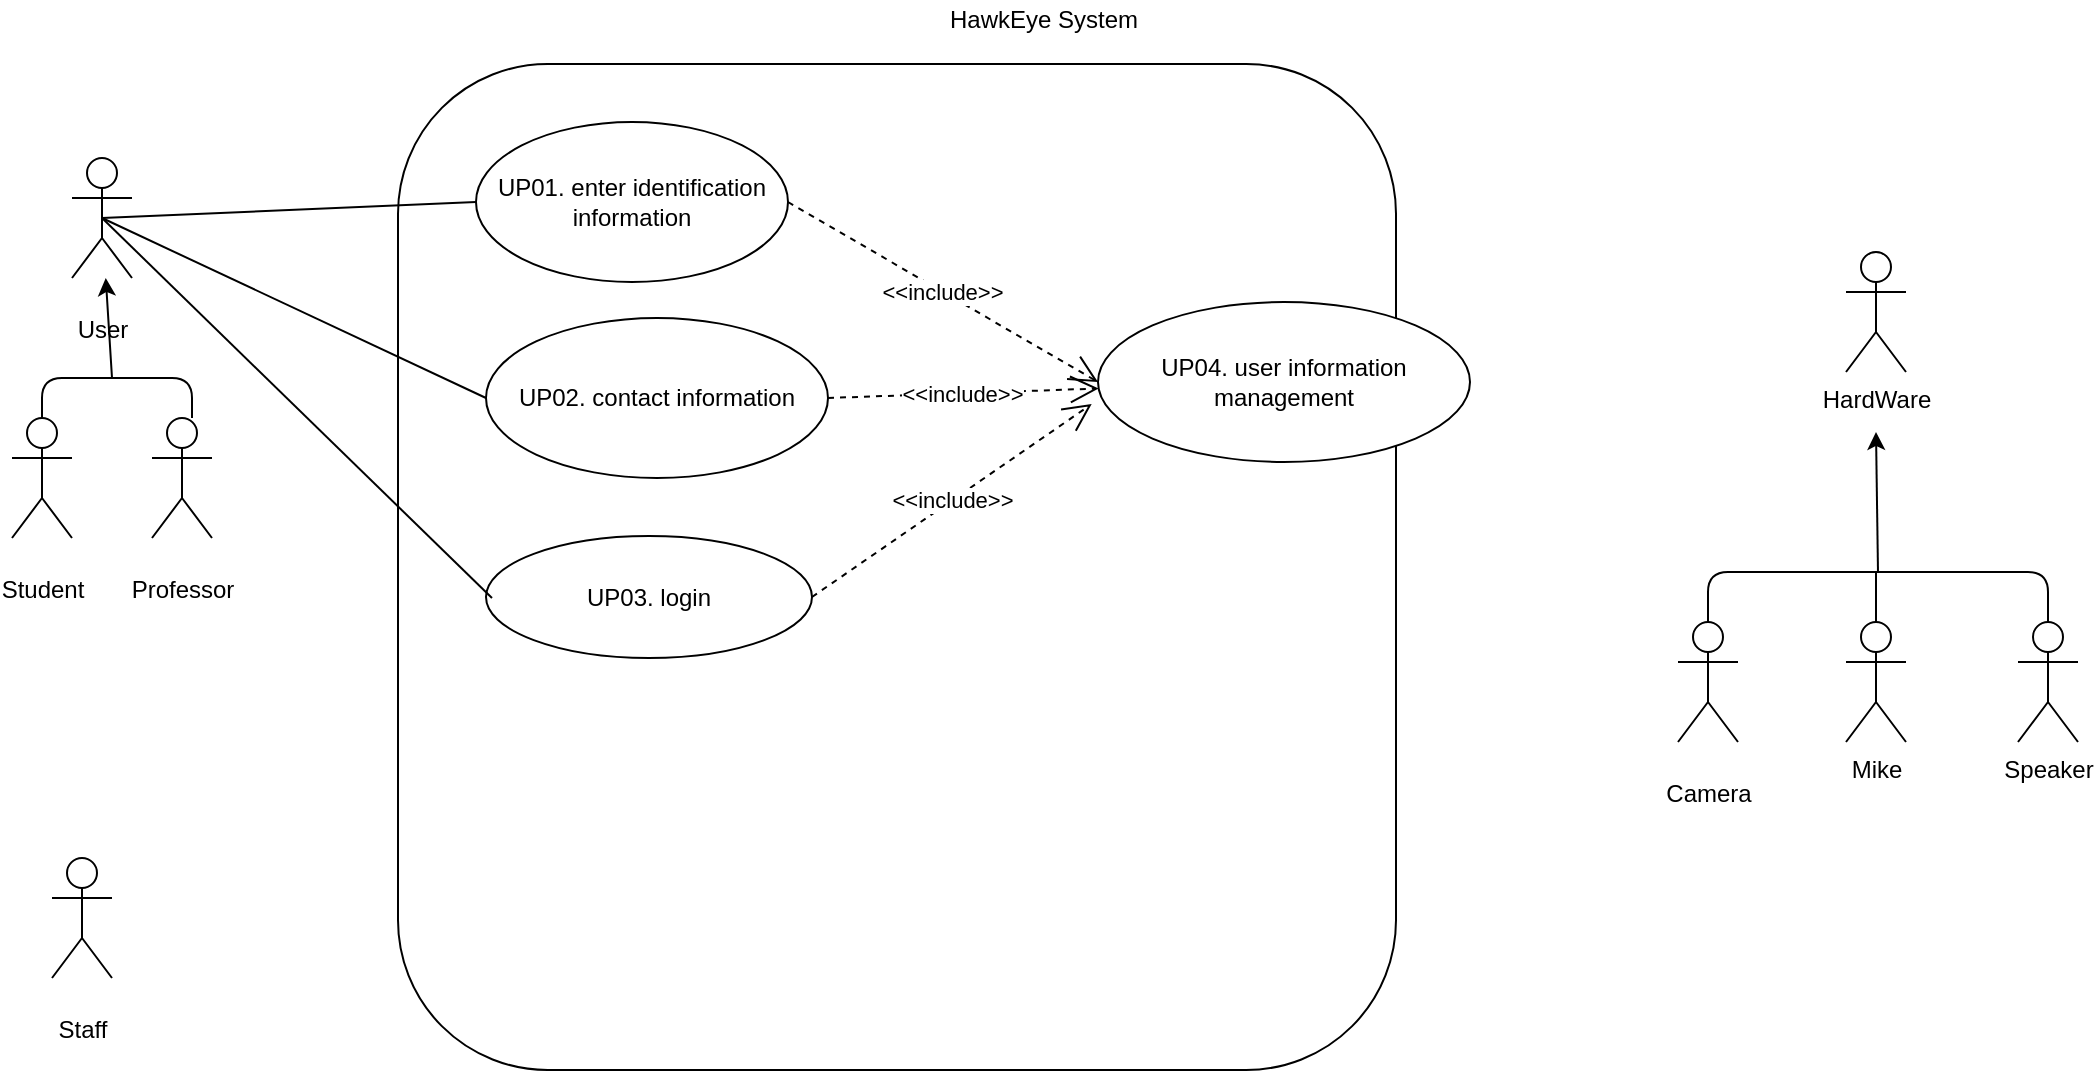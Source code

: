 <mxfile type="github" version="13.7.3">
  <diagram id="2uesMoYBQppb85EzikAu" name="Page-1">
    <mxGraphModel grid="0" dx="1422" dy="787" gridSize="10" guides="1" tooltips="1" connect="1" arrows="1" fold="1" page="0" pageScale="1" pageWidth="827" pageHeight="1169" math="0" shadow="0" background="none">
      <root>
        <mxCell id="0" />
        <mxCell id="1" parent="0" />
        <mxCell value="&lt;p&gt;Staff&lt;/p&gt;" id="01HrcIv9IHzVNZrcpmlx-1" parent="1" style="shape=umlActor;verticalLabelPosition=bottom;verticalAlign=top;html=1;outlineConnect=0;" vertex="1">
          <mxGeometry as="geometry" height="60" width="30" x="70" y="520" />
        </mxCell>
        <mxCell value="" id="01HrcIv9IHzVNZrcpmlx-2" parent="1" style="rounded=1;whiteSpace=wrap;html=1;" vertex="1">
          <mxGeometry as="geometry" height="503" width="499" x="243" y="123" />
        </mxCell>
        <mxCell value="" id="01HrcIv9IHzVNZrcpmlx-38" parent="1" style="group" vertex="1" connectable="0">
          <mxGeometry as="geometry" height="245" width="200" x="883" y="217" />
        </mxCell>
        <mxCell value="Speaker" id="01HrcIv9IHzVNZrcpmlx-7" parent="01HrcIv9IHzVNZrcpmlx-38" style="shape=umlActor;verticalLabelPosition=bottom;verticalAlign=top;html=1;outlineConnect=0;" vertex="1">
          <mxGeometry as="geometry" height="60" width="30" x="170" y="185" />
        </mxCell>
        <mxCell value="Mike" id="01HrcIv9IHzVNZrcpmlx-8" parent="01HrcIv9IHzVNZrcpmlx-38" style="shape=umlActor;verticalLabelPosition=bottom;verticalAlign=top;html=1;outlineConnect=0;" vertex="1">
          <mxGeometry as="geometry" height="60" width="30" x="84" y="185" />
        </mxCell>
        <mxCell value="&lt;p&gt;Camera&lt;/p&gt;" id="01HrcIv9IHzVNZrcpmlx-9" parent="01HrcIv9IHzVNZrcpmlx-38" style="shape=umlActor;verticalLabelPosition=bottom;verticalAlign=top;html=1;outlineConnect=0;" vertex="1">
          <mxGeometry as="geometry" height="60" width="30" y="185" />
        </mxCell>
        <mxCell value="HardWare" id="01HrcIv9IHzVNZrcpmlx-13" parent="01HrcIv9IHzVNZrcpmlx-38" style="shape=umlActor;verticalLabelPosition=bottom;verticalAlign=top;html=1;outlineConnect=0;" vertex="1">
          <mxGeometry as="geometry" height="60" width="30" x="84" />
        </mxCell>
        <mxCell value="" id="01HrcIv9IHzVNZrcpmlx-31" parent="01HrcIv9IHzVNZrcpmlx-38" style="endArrow=none;html=1;exitX=0.5;exitY=0;exitDx=0;exitDy=0;exitPerimeter=0;" source="01HrcIv9IHzVNZrcpmlx-8" edge="1">
          <mxGeometry as="geometry" height="50" width="50" relative="1">
            <mxPoint as="sourcePoint" x="60" y="-40" />
            <mxPoint as="targetPoint" x="99" y="160" />
          </mxGeometry>
        </mxCell>
        <mxCell value="" id="01HrcIv9IHzVNZrcpmlx-33" parent="01HrcIv9IHzVNZrcpmlx-38" style="endArrow=none;html=1;exitX=0.5;exitY=0;exitDx=0;exitDy=0;exitPerimeter=0;entryX=0.5;entryY=0;entryDx=0;entryDy=0;entryPerimeter=0;" target="01HrcIv9IHzVNZrcpmlx-7" source="01HrcIv9IHzVNZrcpmlx-9" edge="1">
          <mxGeometry as="geometry" height="50" width="50" relative="1">
            <mxPoint as="sourcePoint" x="60" y="-40" />
            <mxPoint as="targetPoint" x="110" y="-90" />
            <Array as="points">
              <mxPoint x="15" y="160" />
              <mxPoint x="185" y="160" />
            </Array>
          </mxGeometry>
        </mxCell>
        <mxCell value="" id="01HrcIv9IHzVNZrcpmlx-37" parent="01HrcIv9IHzVNZrcpmlx-38" style="endArrow=classic;html=1;" edge="1">
          <mxGeometry as="geometry" height="50" width="50" relative="1">
            <mxPoint as="sourcePoint" x="100" y="160" />
            <mxPoint as="targetPoint" x="99" y="90" />
          </mxGeometry>
        </mxCell>
        <mxCell value="" id="01HrcIv9IHzVNZrcpmlx-50" parent="1" style="group" vertex="1" connectable="0">
          <mxGeometry as="geometry" height="190" width="100" x="50" y="170" />
        </mxCell>
        <mxCell value="&lt;p&gt;Student&lt;/p&gt;" id="01HrcIv9IHzVNZrcpmlx-3" parent="01HrcIv9IHzVNZrcpmlx-50" style="shape=umlActor;verticalLabelPosition=bottom;verticalAlign=top;html=1;outlineConnect=0;" vertex="1">
          <mxGeometry as="geometry" height="60" width="30" y="130" />
        </mxCell>
        <mxCell value="&lt;p&gt;Professor&lt;/p&gt;&lt;p&gt;&lt;br&gt;&lt;/p&gt;" id="01HrcIv9IHzVNZrcpmlx-4" parent="01HrcIv9IHzVNZrcpmlx-50" style="shape=umlActor;verticalLabelPosition=bottom;verticalAlign=top;html=1;outlineConnect=0;" vertex="1">
          <mxGeometry as="geometry" height="60" width="30" x="70" y="130" />
        </mxCell>
        <mxCell value="&lt;p&gt;User&lt;br&gt;&lt;/p&gt;" id="01HrcIv9IHzVNZrcpmlx-43" parent="01HrcIv9IHzVNZrcpmlx-50" style="shape=umlActor;verticalLabelPosition=bottom;verticalAlign=top;html=1;outlineConnect=0;" vertex="1">
          <mxGeometry as="geometry" height="60" width="30" x="30" />
        </mxCell>
        <mxCell value="" id="01HrcIv9IHzVNZrcpmlx-44" parent="01HrcIv9IHzVNZrcpmlx-50" style="endArrow=none;html=1;exitX=0.5;exitY=0;exitDx=0;exitDy=0;exitPerimeter=0;" source="01HrcIv9IHzVNZrcpmlx-3" edge="1">
          <mxGeometry as="geometry" height="50" width="50" relative="1">
            <mxPoint as="sourcePoint" x="340" y="190" />
            <mxPoint as="targetPoint" x="90" y="130" />
            <Array as="points">
              <mxPoint x="15" y="110" />
              <mxPoint x="90" y="110" />
            </Array>
          </mxGeometry>
        </mxCell>
        <mxCell value="" id="01HrcIv9IHzVNZrcpmlx-45" parent="01HrcIv9IHzVNZrcpmlx-50" style="endArrow=classic;html=1;" target="01HrcIv9IHzVNZrcpmlx-43" edge="1">
          <mxGeometry as="geometry" height="50" width="50" relative="1">
            <mxPoint as="sourcePoint" x="50" y="110" />
            <mxPoint as="targetPoint" x="60" y="70" />
          </mxGeometry>
        </mxCell>
        <mxCell value="HawkEye System" id="01HrcIv9IHzVNZrcpmlx-51" parent="1" style="text;html=1;strokeColor=none;fillColor=none;align=center;verticalAlign=middle;whiteSpace=wrap;rounded=0;" vertex="1">
          <mxGeometry as="geometry" height="20" width="146" x="493" y="91" />
        </mxCell>
        <mxCell value="UP01. enter identification information" id="01HrcIv9IHzVNZrcpmlx-52" parent="1" style="ellipse;whiteSpace=wrap;html=1;" vertex="1">
          <mxGeometry as="geometry" height="80" width="156" x="282" y="152" />
        </mxCell>
        <mxCell value="" id="01HrcIv9IHzVNZrcpmlx-53" parent="1" style="endArrow=none;html=1;entryX=0;entryY=0.5;entryDx=0;entryDy=0;exitX=0.5;exitY=0.5;exitDx=0;exitDy=0;exitPerimeter=0;" target="01HrcIv9IHzVNZrcpmlx-52" source="01HrcIv9IHzVNZrcpmlx-43" edge="1">
          <mxGeometry as="geometry" height="50" width="50" relative="1">
            <mxPoint as="sourcePoint" x="101" y="200" />
            <mxPoint as="targetPoint" x="481" y="363" />
          </mxGeometry>
        </mxCell>
        <mxCell value="UP02. contact information" id="01HrcIv9IHzVNZrcpmlx-54" parent="1" style="ellipse;whiteSpace=wrap;html=1;" vertex="1">
          <mxGeometry as="geometry" height="80" width="171" x="287" y="250" />
        </mxCell>
        <mxCell value="UP03. login" id="01HrcIv9IHzVNZrcpmlx-55" parent="1" style="ellipse;whiteSpace=wrap;html=1;" vertex="1">
          <mxGeometry as="geometry" height="61" width="163" x="287" y="359" />
        </mxCell>
        <mxCell value="UP04. user information management" id="01HrcIv9IHzVNZrcpmlx-56" parent="1" style="ellipse;whiteSpace=wrap;html=1;" vertex="1">
          <mxGeometry as="geometry" height="80" width="186" x="593" y="242" />
        </mxCell>
        <mxCell value="&amp;lt;&amp;lt;include&amp;gt;&amp;gt;" id="01HrcIv9IHzVNZrcpmlx-58" parent="1" style="endArrow=open;endSize=12;dashed=1;html=1;entryX=0;entryY=0.5;entryDx=0;entryDy=0;exitX=1;exitY=0.5;exitDx=0;exitDy=0;" target="01HrcIv9IHzVNZrcpmlx-56" source="01HrcIv9IHzVNZrcpmlx-52" edge="1">
          <mxGeometry as="geometry" width="160" relative="1">
            <mxPoint as="sourcePoint" x="443" y="215" />
            <mxPoint as="targetPoint" x="490" y="328" />
          </mxGeometry>
        </mxCell>
        <mxCell value="&amp;lt;&amp;lt;include&amp;gt;&amp;gt;" id="01HrcIv9IHzVNZrcpmlx-59" parent="1" style="endArrow=open;endSize=12;dashed=1;html=1;entryX=-0.017;entryY=0.638;entryDx=0;entryDy=0;exitX=1;exitY=0.5;exitDx=0;exitDy=0;entryPerimeter=0;" target="01HrcIv9IHzVNZrcpmlx-56" source="01HrcIv9IHzVNZrcpmlx-55" edge="1">
          <mxGeometry as="geometry" width="160" relative="1">
            <mxPoint as="sourcePoint" x="453" y="280" />
            <mxPoint as="targetPoint" x="500" y="393" />
          </mxGeometry>
        </mxCell>
        <mxCell value="&amp;lt;&amp;lt;include&amp;gt;&amp;gt;" id="01HrcIv9IHzVNZrcpmlx-60" parent="1" style="endArrow=open;endSize=12;dashed=1;html=1;exitX=1;exitY=0.5;exitDx=0;exitDy=0;" target="01HrcIv9IHzVNZrcpmlx-56" source="01HrcIv9IHzVNZrcpmlx-54" edge="1">
          <mxGeometry as="geometry" width="160" relative="1">
            <mxPoint as="sourcePoint" x="463" y="235" />
            <mxPoint as="targetPoint" x="536" y="307" />
          </mxGeometry>
        </mxCell>
        <mxCell value="" id="01HrcIv9IHzVNZrcpmlx-61" parent="1" style="endArrow=none;html=1;entryX=0;entryY=0.5;entryDx=0;entryDy=0;exitX=0.5;exitY=0.5;exitDx=0;exitDy=0;exitPerimeter=0;" target="01HrcIv9IHzVNZrcpmlx-54" source="01HrcIv9IHzVNZrcpmlx-43" edge="1">
          <mxGeometry as="geometry" height="50" width="50" relative="1">
            <mxPoint as="sourcePoint" x="142" y="221" />
            <mxPoint as="targetPoint" x="292" y="202" />
          </mxGeometry>
        </mxCell>
        <mxCell value="" id="01HrcIv9IHzVNZrcpmlx-62" parent="1" style="endArrow=none;html=1;" edge="1">
          <mxGeometry as="geometry" height="50" width="50" relative="1">
            <mxPoint as="sourcePoint" x="95" y="200" />
            <mxPoint as="targetPoint" x="290" y="390" />
          </mxGeometry>
        </mxCell>
      </root>
    </mxGraphModel>
  </diagram>
</mxfile>
